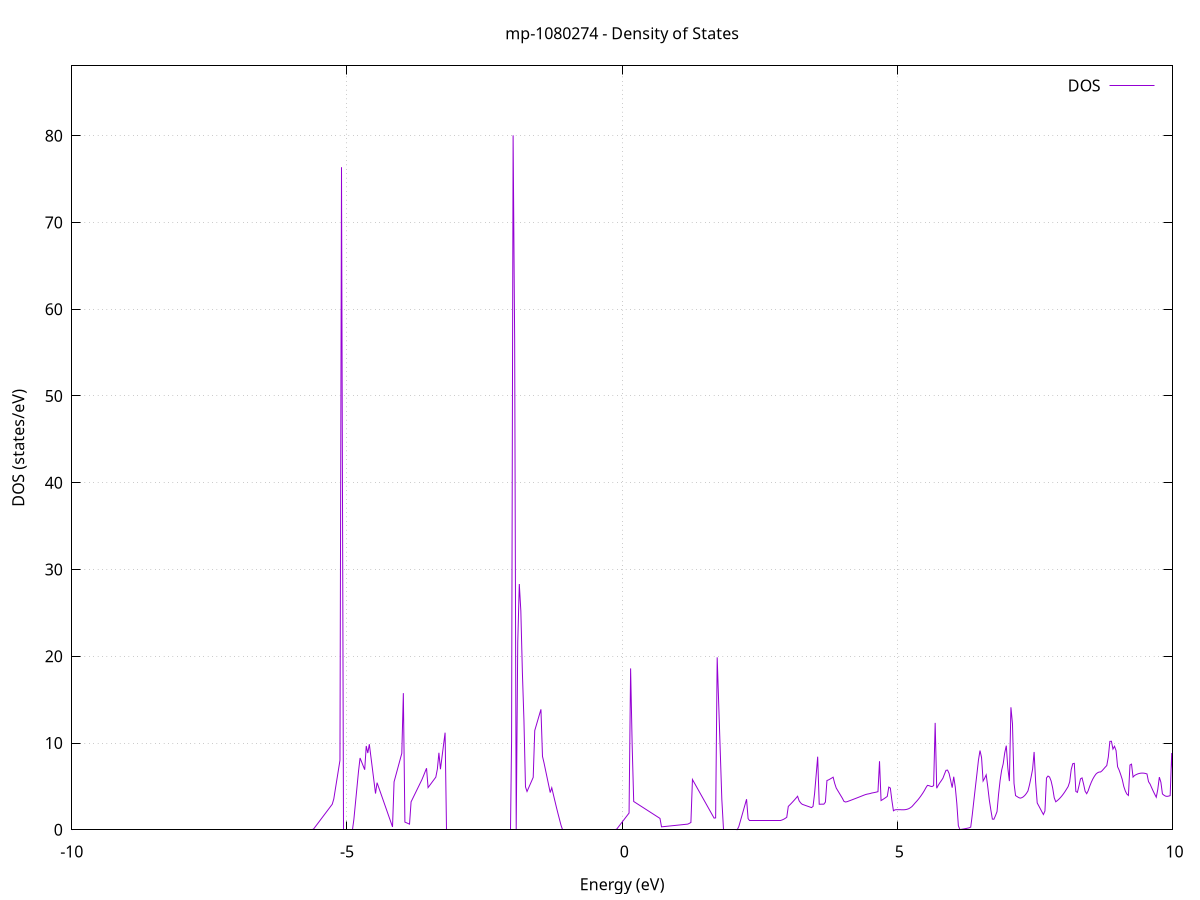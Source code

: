 set title 'mp-1080274 - Density of States'
set xlabel 'Energy (eV)'
set ylabel 'DOS (states/eV)'
set grid
set xrange [-10:10]
set yrange [0:88.042]
set xzeroaxis lt -1
set terminal png size 800,600
set output 'mp-1080274_dos_gnuplot.png'
plot '-' using 1:2 with lines title 'DOS'
-39.510800 0.000000
-39.482800 0.000000
-39.454700 0.000000
-39.426600 0.000000
-39.398500 0.000000
-39.370400 0.000000
-39.342300 0.000000
-39.314200 0.000000
-39.286100 0.000000
-39.258000 0.000000
-39.229900 0.000000
-39.201800 0.000000
-39.173700 0.000000
-39.145700 0.000000
-39.117600 0.000000
-39.089500 0.000000
-39.061400 0.000000
-39.033300 0.000000
-39.005200 0.000000
-38.977100 0.000000
-38.949000 0.000000
-38.920900 0.000000
-38.892800 0.000000
-38.864700 0.000000
-38.836700 0.000000
-38.808600 0.000000
-38.780500 0.000000
-38.752400 0.000000
-38.724300 0.000000
-38.696200 0.000000
-38.668100 0.000000
-38.640000 0.000000
-38.611900 0.000000
-38.583800 0.000000
-38.555700 0.000000
-38.527700 0.000000
-38.499600 0.000000
-38.471500 0.000000
-38.443400 0.000000
-38.415300 0.000000
-38.387200 0.000000
-38.359100 0.000000
-38.331000 0.000000
-38.302900 0.000000
-38.274800 0.000000
-38.246700 0.000000
-38.218700 0.000000
-38.190600 0.000000
-38.162500 0.000000
-38.134400 0.000000
-38.106300 0.000000
-38.078200 0.000000
-38.050100 0.000000
-38.022000 0.000000
-37.993900 0.000000
-37.965800 0.000000
-37.937700 0.000000
-37.909600 0.000000
-37.881600 0.000000
-37.853500 0.000000
-37.825400 0.000000
-37.797300 0.000000
-37.769200 0.000000
-37.741100 0.000000
-37.713000 0.000000
-37.684900 0.000000
-37.656800 0.000000
-37.628700 0.000000
-37.600600 0.000000
-37.572600 0.000000
-37.544500 0.000000
-37.516400 0.000000
-37.488300 0.000000
-37.460200 0.000000
-37.432100 0.000000
-37.404000 0.000000
-37.375900 0.000000
-37.347800 0.000000
-37.319700 0.000000
-37.291600 0.000000
-37.263600 0.000000
-37.235500 0.000000
-37.207400 0.000000
-37.179300 0.000000
-37.151200 0.000000
-37.123100 0.000000
-37.095000 0.000000
-37.066900 0.000000
-37.038800 0.000000
-37.010700 0.000000
-36.982600 0.000000
-36.954600 11.525500
-36.926500 0.000000
-36.898400 0.000000
-36.870300 0.000000
-36.842200 0.000000
-36.814100 0.000000
-36.786000 0.000000
-36.757900 0.000000
-36.729800 0.000000
-36.701700 0.000000
-36.673600 0.000000
-36.645600 0.000000
-36.617500 0.000000
-36.589400 0.000000
-36.561300 0.000000
-36.533200 0.000000
-36.505100 0.000000
-36.477000 0.000000
-36.448900 0.000000
-36.420800 0.000000
-36.392700 0.000000
-36.364600 0.000000
-36.336500 0.000000
-36.308500 0.000000
-36.280400 0.000000
-36.252300 0.000000
-36.224200 0.000000
-36.196100 0.000000
-36.168000 0.000000
-36.139900 0.000000
-36.111800 0.000000
-36.083700 0.000000
-36.055600 0.000000
-36.027500 0.000000
-35.999500 0.000000
-35.971400 0.000000
-35.943300 0.000000
-35.915200 0.000000
-35.887100 0.000000
-35.859000 0.000000
-35.830900 0.000000
-35.802800 0.000000
-35.774700 0.000000
-35.746600 0.000000
-35.718500 0.000000
-35.690500 0.000000
-35.662400 0.000000
-35.634300 0.000000
-35.606200 0.000000
-35.578100 0.000000
-35.550000 0.000000
-35.521900 0.000000
-35.493800 0.000000
-35.465700 0.000000
-35.437600 0.000000
-35.409500 0.000000
-35.381500 0.000000
-35.353400 0.000000
-35.325300 0.000000
-35.297200 0.000000
-35.269100 0.000000
-35.241000 0.000000
-35.212900 0.000000
-35.184800 0.000000
-35.156700 0.000000
-35.128600 0.000000
-35.100500 0.000000
-35.072400 0.000000
-35.044400 0.000000
-35.016300 0.000000
-34.988200 0.000000
-34.960100 0.000000
-34.932000 0.000000
-34.903900 0.000000
-34.875800 0.000000
-34.847700 0.000000
-34.819600 0.000000
-34.791500 0.000000
-34.763400 0.000000
-34.735400 0.000000
-34.707300 0.000000
-34.679200 0.000000
-34.651100 0.000000
-34.623000 0.000000
-34.594900 0.000000
-34.566800 0.000000
-34.538700 0.000000
-34.510600 0.000000
-34.482500 0.000000
-34.454400 0.000000
-34.426400 0.000000
-34.398300 0.000000
-34.370200 0.000000
-34.342100 0.000000
-34.314000 0.000000
-34.285900 0.000000
-34.257800 0.000000
-34.229700 0.000000
-34.201600 0.000000
-34.173500 0.000000
-34.145400 0.000000
-34.117400 0.000000
-34.089300 0.000000
-34.061200 0.000000
-34.033100 0.000000
-34.005000 0.000000
-33.976900 0.000000
-33.948800 0.000000
-33.920700 0.000000
-33.892600 0.000000
-33.864500 0.000000
-33.836400 0.000000
-33.808300 0.000000
-33.780300 0.000000
-33.752200 0.000000
-33.724100 0.000000
-33.696000 0.000000
-33.667900 0.000000
-33.639800 0.000000
-33.611700 0.000000
-33.583600 0.000000
-33.555500 0.000000
-33.527400 0.000000
-33.499300 0.000000
-33.471300 0.000000
-33.443200 0.000000
-33.415100 0.000000
-33.387000 0.000000
-33.358900 0.000000
-33.330800 0.000000
-33.302700 0.000000
-33.274600 0.000000
-33.246500 0.000000
-33.218400 0.000000
-33.190300 0.000000
-33.162300 0.000000
-33.134200 0.000000
-33.106100 0.000000
-33.078000 0.000000
-33.049900 0.000000
-33.021800 0.000000
-32.993700 0.000000
-32.965600 0.000000
-32.937500 0.000000
-32.909400 0.000000
-32.881300 0.000000
-32.853300 0.000000
-32.825200 0.000000
-32.797100 0.000000
-32.769000 0.000000
-32.740900 0.000000
-32.712800 0.000000
-32.684700 0.000000
-32.656600 0.000000
-32.628500 0.000000
-32.600400 0.000000
-32.572300 0.000000
-32.544300 0.000000
-32.516200 0.000000
-32.488100 0.000000
-32.460000 0.000000
-32.431900 0.000000
-32.403800 0.000000
-32.375700 0.000000
-32.347600 0.000000
-32.319500 0.000000
-32.291400 0.000000
-32.263300 0.000000
-32.235200 0.000000
-32.207200 0.000000
-32.179100 0.000000
-32.151000 0.000000
-32.122900 0.000000
-32.094800 0.000000
-32.066700 0.000000
-32.038600 0.000000
-32.010500 0.000000
-31.982400 0.000000
-31.954300 0.000000
-31.926200 0.000000
-31.898200 0.000000
-31.870100 0.000000
-31.842000 0.000000
-31.813900 0.000000
-31.785800 0.000000
-31.757700 0.000000
-31.729600 0.000000
-31.701500 0.000000
-31.673400 0.000000
-31.645300 0.000000
-31.617200 0.000000
-31.589200 0.000000
-31.561100 0.000000
-31.533000 0.000000
-31.504900 0.000000
-31.476800 0.000000
-31.448700 0.000000
-31.420600 0.000000
-31.392500 0.000000
-31.364400 0.000000
-31.336300 0.000000
-31.308200 0.000000
-31.280200 0.000000
-31.252100 0.000000
-31.224000 0.000000
-31.195900 0.000000
-31.167800 0.000000
-31.139700 0.000000
-31.111600 0.000000
-31.083500 0.000000
-31.055400 0.000000
-31.027300 0.000000
-30.999200 0.000000
-30.971100 0.000000
-30.943100 0.000000
-30.915000 0.000000
-30.886900 0.000000
-30.858800 0.000000
-30.830700 0.000000
-30.802600 0.000000
-30.774500 0.000000
-30.746400 0.000000
-30.718300 0.000000
-30.690200 0.000000
-30.662100 0.000000
-30.634100 0.000000
-30.606000 0.000000
-30.577900 0.000000
-30.549800 0.000000
-30.521700 0.000000
-30.493600 0.000000
-30.465500 0.000000
-30.437400 0.000000
-30.409300 0.000000
-30.381200 0.000000
-30.353100 0.000000
-30.325100 0.000000
-30.297000 0.000000
-30.268900 0.000000
-30.240800 0.000000
-30.212700 0.000000
-30.184600 0.000000
-30.156500 0.000000
-30.128400 0.000000
-30.100300 0.000000
-30.072200 0.000000
-30.044100 0.000000
-30.016100 0.000000
-29.988000 0.000000
-29.959900 0.000000
-29.931800 0.000000
-29.903700 0.000000
-29.875600 0.000000
-29.847500 0.000000
-29.819400 0.000000
-29.791300 0.000000
-29.763200 0.000000
-29.735100 0.000000
-29.707100 0.000000
-29.679000 0.000000
-29.650900 0.000000
-29.622800 0.000000
-29.594700 0.000000
-29.566600 0.000000
-29.538500 0.000000
-29.510400 0.000000
-29.482300 0.000000
-29.454200 0.000000
-29.426100 0.000000
-29.398000 0.000000
-29.370000 0.000000
-29.341900 0.000000
-29.313800 0.000000
-29.285700 0.000000
-29.257600 0.000000
-29.229500 0.000000
-29.201400 0.000000
-29.173300 0.000000
-29.145200 0.000000
-29.117100 0.000000
-29.089000 0.000000
-29.061000 0.000000
-29.032900 0.000000
-29.004800 0.000000
-28.976700 0.000000
-28.948600 0.000000
-28.920500 0.000000
-28.892400 0.000000
-28.864300 0.000000
-28.836200 0.000000
-28.808100 0.000000
-28.780000 0.000000
-28.752000 0.000000
-28.723900 0.000000
-28.695800 0.000000
-28.667700 0.000000
-28.639600 0.000000
-28.611500 0.000000
-28.583400 0.000000
-28.555300 0.000000
-28.527200 0.000000
-28.499100 0.000000
-28.471000 0.000000
-28.443000 0.000000
-28.414900 0.000000
-28.386800 0.000000
-28.358700 0.000000
-28.330600 0.000000
-28.302500 0.000000
-28.274400 0.000000
-28.246300 0.000000
-28.218200 0.000000
-28.190100 0.000000
-28.162000 0.000000
-28.133900 0.000000
-28.105900 0.000000
-28.077800 0.000000
-28.049700 0.000000
-28.021600 0.000000
-27.993500 0.000000
-27.965400 0.000000
-27.937300 0.000000
-27.909200 0.000000
-27.881100 0.000000
-27.853000 0.000000
-27.824900 0.000000
-27.796900 0.000000
-27.768800 0.000000
-27.740700 0.000000
-27.712600 0.000000
-27.684500 0.000000
-27.656400 0.000000
-27.628300 0.000000
-27.600200 0.000000
-27.572100 0.000000
-27.544000 0.000000
-27.515900 0.000000
-27.487900 0.000000
-27.459800 0.000000
-27.431700 0.000000
-27.403600 0.000000
-27.375500 0.000000
-27.347400 0.000000
-27.319300 0.000000
-27.291200 0.000000
-27.263100 0.000000
-27.235000 0.000000
-27.206900 0.000000
-27.178900 0.000000
-27.150800 0.000000
-27.122700 0.000000
-27.094600 0.000000
-27.066500 0.000000
-27.038400 0.000000
-27.010300 0.000000
-26.982200 0.000000
-26.954100 0.000000
-26.926000 0.000000
-26.897900 0.000000
-26.869800 0.000000
-26.841800 0.000000
-26.813700 0.000000
-26.785600 0.000000
-26.757500 0.000000
-26.729400 0.000000
-26.701300 0.000000
-26.673200 0.000000
-26.645100 0.000000
-26.617000 0.000000
-26.588900 0.000000
-26.560800 0.000000
-26.532800 0.000000
-26.504700 0.000000
-26.476600 0.000000
-26.448500 0.000000
-26.420400 0.000000
-26.392300 0.000000
-26.364200 0.000000
-26.336100 0.000000
-26.308000 0.000000
-26.279900 0.000000
-26.251800 0.000000
-26.223800 0.000000
-26.195700 0.000000
-26.167600 0.000000
-26.139500 0.000000
-26.111400 0.000000
-26.083300 0.000000
-26.055200 0.000000
-26.027100 0.000000
-25.999000 0.000000
-25.970900 0.000000
-25.942800 0.000000
-25.914800 0.000000
-25.886700 0.000000
-25.858600 0.000000
-25.830500 0.000000
-25.802400 0.000000
-25.774300 0.000000
-25.746200 0.000000
-25.718100 0.000000
-25.690000 0.000000
-25.661900 0.000000
-25.633800 0.000000
-25.605800 0.000000
-25.577700 0.000000
-25.549600 0.000000
-25.521500 0.000000
-25.493400 0.000000
-25.465300 0.000000
-25.437200 0.000000
-25.409100 0.000000
-25.381000 0.000000
-25.352900 0.000000
-25.324800 0.000000
-25.296700 0.000000
-25.268700 0.000000
-25.240600 0.000000
-25.212500 0.000000
-25.184400 0.000000
-25.156300 0.000000
-25.128200 0.000000
-25.100100 0.000000
-25.072000 0.000000
-25.043900 0.000000
-25.015800 0.000000
-24.987700 0.000000
-24.959700 0.000000
-24.931600 0.000000
-24.903500 0.000000
-24.875400 0.000000
-24.847300 0.000000
-24.819200 0.000000
-24.791100 0.000000
-24.763000 0.000000
-24.734900 0.000000
-24.706800 0.000000
-24.678700 0.000000
-24.650700 0.000000
-24.622600 0.000000
-24.594500 0.000000
-24.566400 0.000000
-24.538300 0.000000
-24.510200 0.000000
-24.482100 0.000000
-24.454000 0.000000
-24.425900 0.000000
-24.397800 0.000000
-24.369700 0.000000
-24.341700 0.000000
-24.313600 0.000000
-24.285500 0.000000
-24.257400 0.000000
-24.229300 0.000000
-24.201200 0.000000
-24.173100 0.000000
-24.145000 0.000000
-24.116900 0.000000
-24.088800 0.000000
-24.060700 0.000000
-24.032600 0.000000
-24.004600 0.000000
-23.976500 0.000000
-23.948400 0.000000
-23.920300 0.000000
-23.892200 0.000000
-23.864100 0.000000
-23.836000 0.000000
-23.807900 0.000000
-23.779800 0.000000
-23.751700 0.000000
-23.723600 0.000000
-23.695600 0.000000
-23.667500 0.000000
-23.639400 0.000000
-23.611300 0.000000
-23.583200 0.000000
-23.555100 0.000000
-23.527000 0.000000
-23.498900 0.000000
-23.470800 0.000000
-23.442700 0.000000
-23.414600 0.000000
-23.386600 0.000000
-23.358500 0.000000
-23.330400 0.000000
-23.302300 0.000000
-23.274200 0.000000
-23.246100 0.000000
-23.218000 0.000000
-23.189900 0.000000
-23.161800 0.000000
-23.133700 0.000000
-23.105600 0.000000
-23.077600 0.000000
-23.049500 0.000000
-23.021400 0.000000
-22.993300 0.000000
-22.965200 0.000000
-22.937100 0.000000
-22.909000 0.000000
-22.880900 0.000000
-22.852800 0.000000
-22.824700 0.000000
-22.796600 0.000000
-22.768600 0.000000
-22.740500 0.000000
-22.712400 0.000000
-22.684300 0.000000
-22.656200 0.000000
-22.628100 0.000000
-22.600000 0.000000
-22.571900 0.000000
-22.543800 0.000000
-22.515700 0.000000
-22.487600 0.000000
-22.459500 0.000000
-22.431500 0.000000
-22.403400 0.000000
-22.375300 0.000000
-22.347200 0.000000
-22.319100 0.000000
-22.291000 0.000000
-22.262900 0.000000
-22.234800 0.000000
-22.206700 0.000000
-22.178600 0.000000
-22.150500 0.000000
-22.122500 0.000000
-22.094400 0.000000
-22.066300 0.000000
-22.038200 0.000000
-22.010100 0.000000
-21.982000 0.000000
-21.953900 0.000000
-21.925800 0.000000
-21.897700 0.000000
-21.869600 0.000000
-21.841500 0.000000
-21.813500 0.000000
-21.785400 0.000000
-21.757300 0.000000
-21.729200 0.000000
-21.701100 0.000000
-21.673000 0.000000
-21.644900 0.000000
-21.616800 0.000000
-21.588700 0.000000
-21.560600 0.000000
-21.532500 0.000000
-21.504500 0.000000
-21.476400 0.000000
-21.448300 0.000000
-21.420200 0.000000
-21.392100 0.000000
-21.364000 0.000000
-21.335900 0.000000
-21.307800 0.000000
-21.279700 0.000000
-21.251600 0.000000
-21.223500 0.000000
-21.195400 0.000000
-21.167400 0.000000
-21.139300 0.000000
-21.111200 0.000000
-21.083100 0.000000
-21.055000 0.000000
-21.026900 0.000000
-20.998800 0.000000
-20.970700 0.000000
-20.942600 0.000000
-20.914500 0.000000
-20.886400 0.000000
-20.858400 0.000000
-20.830300 0.000000
-20.802200 0.000000
-20.774100 0.000000
-20.746000 0.000000
-20.717900 0.000000
-20.689800 0.000000
-20.661700 0.000000
-20.633600 0.000000
-20.605500 0.000000
-20.577400 0.000000
-20.549400 0.000000
-20.521300 0.000000
-20.493200 0.000000
-20.465100 0.000000
-20.437000 0.000000
-20.408900 0.000000
-20.380800 0.000000
-20.352700 0.000000
-20.324600 0.000000
-20.296500 0.000000
-20.268400 0.000000
-20.240400 0.000000
-20.212300 0.000000
-20.184200 0.000000
-20.156100 0.000000
-20.128000 0.000000
-20.099900 0.000000
-20.071800 0.000000
-20.043700 0.000000
-20.015600 1.793600
-19.987500 4.795000
-19.959400 7.796400
-19.931300 10.797700
-19.903300 6.109500
-19.875200 6.055800
-19.847100 6.002200
-19.819000 11.874600
-19.790900 18.610400
-19.762800 0.000000
-19.734700 0.000000
-19.706600 24.601300
-19.678500 21.404300
-19.650400 6.452600
-19.622300 11.777200
-19.594300 13.767900
-19.566200 15.758600
-19.538100 14.126300
-19.510000 7.632500
-19.481900 8.282800
-19.453800 0.000000
-19.425700 0.000000
-19.397600 0.000000
-19.369500 0.000000
-19.341400 0.000000
-19.313300 0.000000
-19.285300 0.000000
-19.257200 0.000000
-19.229100 0.000000
-19.201000 0.000000
-19.172900 0.000000
-19.144800 0.000000
-19.116700 0.000000
-19.088600 0.000000
-19.060500 0.000000
-19.032400 0.000000
-19.004300 0.000000
-18.976300 0.000000
-18.948200 0.000000
-18.920100 0.000000
-18.892000 0.000000
-18.863900 0.000000
-18.835800 0.000000
-18.807700 0.000000
-18.779600 0.000000
-18.751500 0.000000
-18.723400 0.000000
-18.695300 0.000000
-18.667300 0.000000
-18.639200 0.000000
-18.611100 0.000000
-18.583000 0.000000
-18.554900 0.000000
-18.526800 0.000000
-18.498700 0.000000
-18.470600 0.000000
-18.442500 0.000000
-18.414400 0.000000
-18.386300 0.000000
-18.358200 0.000000
-18.330200 0.000000
-18.302100 0.000000
-18.274000 0.000000
-18.245900 0.000000
-18.217800 0.000000
-18.189700 0.000000
-18.161600 0.000000
-18.133500 0.000000
-18.105400 0.000000
-18.077300 0.000000
-18.049200 0.000000
-18.021200 0.000000
-17.993100 0.000000
-17.965000 0.000000
-17.936900 0.000000
-17.908800 0.000000
-17.880700 0.000000
-17.852600 0.000000
-17.824500 0.000000
-17.796400 0.000000
-17.768300 0.000000
-17.740200 0.000000
-17.712200 0.000000
-17.684100 0.000000
-17.656000 0.000000
-17.627900 0.000000
-17.599800 0.000000
-17.571700 0.000000
-17.543600 0.000000
-17.515500 0.000000
-17.487400 0.000000
-17.459300 0.000000
-17.431200 0.000000
-17.403200 0.000000
-17.375100 0.000000
-17.347000 0.000000
-17.318900 0.000000
-17.290800 0.000000
-17.262700 0.000000
-17.234600 0.000000
-17.206500 0.000000
-17.178400 0.000000
-17.150300 0.000000
-17.122200 0.000000
-17.094100 0.000000
-17.066100 0.000000
-17.038000 0.000000
-17.009900 0.000000
-16.981800 0.000000
-16.953700 0.000000
-16.925600 0.000000
-16.897500 0.000000
-16.869400 0.000000
-16.841300 0.000000
-16.813200 0.000000
-16.785100 0.000000
-16.757100 0.000000
-16.729000 0.000000
-16.700900 0.000000
-16.672800 0.000000
-16.644700 0.000000
-16.616600 0.000000
-16.588500 0.000000
-16.560400 0.000000
-16.532300 0.000000
-16.504200 0.000000
-16.476100 0.000000
-16.448100 0.000000
-16.420000 0.000000
-16.391900 0.000000
-16.363800 0.000000
-16.335700 0.000000
-16.307600 0.000000
-16.279500 0.000000
-16.251400 0.000000
-16.223300 0.000000
-16.195200 0.000000
-16.167100 0.000000
-16.139100 0.000000
-16.111000 0.000000
-16.082900 0.000000
-16.054800 0.000000
-16.026700 0.000000
-15.998600 0.000000
-15.970500 0.000000
-15.942400 0.000000
-15.914300 0.000000
-15.886200 0.000000
-15.858100 0.000000
-15.830000 0.000000
-15.802000 0.000000
-15.773900 0.000000
-15.745800 0.000000
-15.717700 0.000000
-15.689600 0.000000
-15.661500 0.000000
-15.633400 0.000000
-15.605300 0.000000
-15.577200 0.000000
-15.549100 0.000000
-15.521000 0.000000
-15.493000 0.000000
-15.464900 0.000000
-15.436800 0.000000
-15.408700 0.000000
-15.380600 0.000000
-15.352500 0.000000
-15.324400 0.000000
-15.296300 0.000000
-15.268200 0.000000
-15.240100 0.000000
-15.212000 0.000000
-15.184000 0.000000
-15.155900 0.000000
-15.127800 0.000000
-15.099700 0.000000
-15.071600 0.000000
-15.043500 0.000000
-15.015400 0.000000
-14.987300 0.000000
-14.959200 0.000000
-14.931100 0.000000
-14.903000 0.000000
-14.875000 0.000000
-14.846900 0.000000
-14.818800 0.000000
-14.790700 0.000000
-14.762600 0.000000
-14.734500 0.000000
-14.706400 0.000000
-14.678300 0.000000
-14.650200 0.000000
-14.622100 0.000000
-14.594000 0.000000
-14.566000 0.000000
-14.537900 0.000000
-14.509800 0.000000
-14.481700 0.000000
-14.453600 0.075400
-14.425500 0.196500
-14.397400 0.317500
-14.369300 0.438600
-14.341200 0.559700
-14.313100 0.680700
-14.285000 0.801800
-14.256900 0.922900
-14.228900 1.043900
-14.200800 1.165000
-14.172700 1.643700
-14.144600 3.256000
-14.116500 4.868400
-14.088400 6.480700
-14.060300 8.093000
-14.032200 10.351100
-14.004100 8.689500
-13.976000 7.027900
-13.947900 5.366300
-13.919900 3.704700
-13.891800 0.000000
-13.863700 0.000000
-13.835600 0.000000
-13.807500 0.000000
-13.779400 0.000000
-13.751300 0.000000
-13.723200 16.521400
-13.695100 11.126300
-13.667000 9.741900
-13.638900 8.489000
-13.610900 7.236000
-13.582800 5.983100
-13.554700 4.730200
-13.526600 3.477200
-13.498500 2.543400
-13.470400 1.762600
-13.442300 0.981700
-13.414200 0.200900
-13.386100 0.000000
-13.358000 0.000000
-13.329900 0.000000
-13.301900 0.000000
-13.273800 0.000000
-13.245700 0.000000
-13.217600 0.000000
-13.189500 0.000000
-13.161400 0.000000
-13.133300 0.000000
-13.105200 0.000000
-13.077100 0.000000
-13.049000 0.000000
-13.020900 0.000000
-12.992800 0.000000
-12.964800 0.000000
-12.936700 0.000000
-12.908600 0.000000
-12.880500 0.000000
-12.852400 0.000000
-12.824300 0.000000
-12.796200 0.000000
-12.768100 0.000000
-12.740000 0.000000
-12.711900 0.000000
-12.683800 0.000000
-12.655800 0.000000
-12.627700 0.000000
-12.599600 0.000000
-12.571500 0.000000
-12.543400 0.000000
-12.515300 0.000000
-12.487200 0.000000
-12.459100 0.000000
-12.431000 0.000000
-12.402900 0.000000
-12.374800 0.000000
-12.346800 0.000000
-12.318700 0.000000
-12.290600 0.000000
-12.262500 0.000000
-12.234400 0.000000
-12.206300 0.000000
-12.178200 0.000000
-12.150100 0.000000
-12.122000 0.000000
-12.093900 0.000000
-12.065800 0.000000
-12.037800 0.000000
-12.009700 0.000000
-11.981600 0.000000
-11.953500 0.000000
-11.925400 0.000000
-11.897300 0.000000
-11.869200 0.000000
-11.841100 0.000000
-11.813000 0.000000
-11.784900 0.000000
-11.756800 0.000000
-11.728800 0.000000
-11.700700 0.000000
-11.672600 0.000000
-11.644500 0.000000
-11.616400 0.000000
-11.588300 0.000000
-11.560200 0.000000
-11.532100 0.000000
-11.504000 0.000000
-11.475900 0.000000
-11.447800 0.000000
-11.419700 0.000000
-11.391700 0.000000
-11.363600 0.000000
-11.335500 0.000000
-11.307400 0.000000
-11.279300 0.000000
-11.251200 0.000000
-11.223100 0.000000
-11.195000 0.000000
-11.166900 0.000000
-11.138800 0.000000
-11.110700 0.000000
-11.082700 0.000000
-11.054600 0.000000
-11.026500 0.000000
-10.998400 0.000000
-10.970300 0.000000
-10.942200 0.000000
-10.914100 0.000000
-10.886000 0.000000
-10.857900 0.000000
-10.829800 0.000000
-10.801700 0.000000
-10.773700 0.000000
-10.745600 0.000000
-10.717500 0.000000
-10.689400 0.000000
-10.661300 0.000000
-10.633200 0.000000
-10.605100 0.000000
-10.577000 0.000000
-10.548900 0.000000
-10.520800 0.000000
-10.492700 0.000000
-10.464700 0.000000
-10.436600 0.000000
-10.408500 0.000000
-10.380400 0.000000
-10.352300 0.000000
-10.324200 0.000000
-10.296100 0.000000
-10.268000 0.000000
-10.239900 0.000000
-10.211800 0.000000
-10.183700 0.000000
-10.155600 0.000000
-10.127600 0.000000
-10.099500 0.000000
-10.071400 0.000000
-10.043300 0.000000
-10.015200 0.000000
-9.987100 0.000000
-9.959000 0.000000
-9.930900 0.000000
-9.902800 0.000000
-9.874700 0.000000
-9.846600 0.000000
-9.818600 0.000000
-9.790500 0.000000
-9.762400 0.000000
-9.734300 0.000000
-9.706200 0.000000
-9.678100 0.000000
-9.650000 0.000000
-9.621900 0.000000
-9.593800 0.000000
-9.565700 0.000000
-9.537600 0.000000
-9.509600 0.000000
-9.481500 0.000000
-9.453400 0.000000
-9.425300 0.000000
-9.397200 0.000000
-9.369100 0.000000
-9.341000 0.000000
-9.312900 0.000000
-9.284800 0.000000
-9.256700 0.000000
-9.228600 0.000000
-9.200600 0.000000
-9.172500 0.000000
-9.144400 0.000000
-9.116300 0.000000
-9.088200 0.000000
-9.060100 0.000000
-9.032000 0.000000
-9.003900 0.000000
-8.975800 0.000000
-8.947700 0.000000
-8.919600 0.000000
-8.891500 0.000000
-8.863500 0.000000
-8.835400 0.000000
-8.807300 0.000000
-8.779200 0.000000
-8.751100 0.000000
-8.723000 0.000000
-8.694900 0.000000
-8.666800 0.000000
-8.638700 0.000000
-8.610600 0.000000
-8.582500 0.000000
-8.554500 0.000000
-8.526400 0.000000
-8.498300 0.000000
-8.470200 0.000000
-8.442100 0.000000
-8.414000 0.000000
-8.385900 0.000000
-8.357800 0.000000
-8.329700 0.000000
-8.301600 0.000000
-8.273500 0.000000
-8.245500 0.000000
-8.217400 0.000000
-8.189300 0.000000
-8.161200 0.000000
-8.133100 0.000000
-8.105000 0.000000
-8.076900 0.000000
-8.048800 0.000000
-8.020700 0.000000
-7.992600 0.000000
-7.964500 0.000000
-7.936500 0.000000
-7.908400 0.000000
-7.880300 0.000000
-7.852200 0.000000
-7.824100 0.000000
-7.796000 0.000000
-7.767900 0.000000
-7.739800 0.000000
-7.711700 0.000000
-7.683600 0.000000
-7.655500 0.000000
-7.627500 0.000000
-7.599400 0.000000
-7.571300 0.000000
-7.543200 0.000000
-7.515100 0.000000
-7.487000 0.000000
-7.458900 0.000000
-7.430800 0.000000
-7.402700 0.000000
-7.374600 0.000000
-7.346500 0.000000
-7.318400 0.000000
-7.290400 0.000000
-7.262300 0.000000
-7.234200 0.000000
-7.206100 0.000000
-7.178000 0.000000
-7.149900 0.000000
-7.121800 0.000000
-7.093700 0.000000
-7.065600 0.000000
-7.037500 0.000000
-7.009400 0.000000
-6.981400 0.000000
-6.953300 0.000000
-6.925200 0.000000
-6.897100 0.000000
-6.869000 0.000000
-6.840900 0.000000
-6.812800 0.000000
-6.784700 0.000000
-6.756600 0.000000
-6.728500 0.000000
-6.700400 0.000000
-6.672400 0.000000
-6.644300 0.000000
-6.616200 0.000000
-6.588100 0.000000
-6.560000 0.000000
-6.531900 0.000000
-6.503800 0.000000
-6.475700 0.000000
-6.447600 0.000000
-6.419500 0.000000
-6.391400 0.000000
-6.363400 0.000000
-6.335300 0.000000
-6.307200 0.000000
-6.279100 0.000000
-6.251000 0.000000
-6.222900 0.000000
-6.194800 0.000000
-6.166700 0.000000
-6.138600 0.000000
-6.110500 0.000000
-6.082400 0.000000
-6.054300 0.000000
-6.026300 0.000000
-5.998200 0.000000
-5.970100 0.000000
-5.942000 0.000000
-5.913900 0.000000
-5.885800 0.000000
-5.857700 0.000000
-5.829600 0.000000
-5.801500 0.000000
-5.773400 0.000000
-5.745300 0.000000
-5.717300 0.000000
-5.689200 0.000000
-5.661100 0.000000
-5.633000 0.000000
-5.604900 0.101700
-5.576800 0.338300
-5.548700 0.574900
-5.520600 0.811600
-5.492500 1.048200
-5.464400 1.284800
-5.436300 1.521500
-5.408300 1.758100
-5.380200 1.994700
-5.352100 2.231300
-5.324000 2.468000
-5.295900 2.704600
-5.267800 2.941200
-5.239700 3.546400
-5.211600 4.660800
-5.183500 5.775300
-5.155400 6.889700
-5.127300 8.004200
-5.099300 76.362400
-5.071200 0.000000
-5.043100 0.000000
-5.015000 0.000000
-4.986900 0.000000
-4.958800 0.000000
-4.930700 0.000000
-4.902600 0.000000
-4.874500 1.198900
-4.846400 3.044400
-4.818300 4.889900
-4.790300 6.735500
-4.762200 8.273200
-4.734100 7.823700
-4.706000 7.374200
-4.677900 6.924700
-4.649800 9.657600
-4.621700 8.841100
-4.593600 9.859000
-4.565500 8.438200
-4.537400 7.017400
-4.509300 5.596500
-4.481200 4.175700
-4.453200 5.426100
-4.425100 4.916600
-4.397000 4.407000
-4.368900 3.897400
-4.340800 3.387900
-4.312700 2.878300
-4.284600 2.368700
-4.256500 1.859200
-4.228400 1.349600
-4.200300 0.840100
-4.172200 0.330500
-4.144200 5.524900
-4.116100 6.182200
-4.088000 6.839400
-4.059900 7.496700
-4.031800 8.153900
-4.003700 8.811200
-3.975600 15.748200
-3.947500 0.887200
-3.919400 0.807900
-3.891300 0.728700
-3.863200 0.649400
-3.835200 3.216200
-3.807100 3.581700
-3.779000 3.947200
-3.750900 4.312700
-3.722800 4.678200
-3.694700 5.043800
-3.666600 5.409300
-3.638500 5.774800
-3.610400 6.204500
-3.582300 6.649300
-3.554200 7.094100
-3.526200 4.861400
-3.498100 5.102100
-3.470000 5.342800
-3.441900 5.583500
-3.413800 5.824200
-3.385700 6.064900
-3.357600 6.993700
-3.329500 8.874200
-3.301400 6.978800
-3.273300 8.383000
-3.245200 9.787300
-3.217100 11.191500
-3.189100 0.000000
-3.161000 0.000000
-3.132900 0.000000
-3.104800 0.000000
-3.076700 0.000000
-3.048600 0.000000
-3.020500 0.000000
-2.992400 0.000000
-2.964300 0.000000
-2.936200 0.000000
-2.908100 0.000000
-2.880100 0.000000
-2.852000 0.000000
-2.823900 0.000000
-2.795800 0.000000
-2.767700 0.000000
-2.739600 0.000000
-2.711500 0.000000
-2.683400 0.000000
-2.655300 0.000000
-2.627200 0.000000
-2.599100 0.000000
-2.571100 0.000000
-2.543000 0.000000
-2.514900 0.000000
-2.486800 0.000000
-2.458700 0.000000
-2.430600 0.000000
-2.402500 0.000000
-2.374400 0.000000
-2.346300 0.000000
-2.318200 0.000000
-2.290100 0.000000
-2.262100 0.000000
-2.234000 0.000000
-2.205900 0.000000
-2.177800 0.000000
-2.149700 0.000000
-2.121600 0.000000
-2.093500 0.000000
-2.065400 0.000000
-2.037300 0.000000
-2.009200 10.214800
-1.981100 80.038300
-1.953000 56.404700
-1.925000 0.000000
-1.896900 21.554400
-1.868800 28.324600
-1.840700 25.217500
-1.812600 18.124300
-1.784500 12.657100
-1.756400 4.947000
-1.728300 4.412100
-1.700200 4.818800
-1.672100 5.225600
-1.644000 5.632300
-1.616000 6.039000
-1.587900 11.439500
-1.559800 12.049800
-1.531700 12.660100
-1.503600 13.270400
-1.475500 13.880600
-1.447400 8.464900
-1.419300 7.701700
-1.391200 6.849000
-1.363100 5.996400
-1.335000 5.143800
-1.307000 4.291100
-1.278900 4.840800
-1.250800 4.092600
-1.222700 3.344500
-1.194600 2.596400
-1.166500 1.887500
-1.138400 1.201600
-1.110300 0.515700
-1.082200 0.000000
-1.054100 0.000000
-1.026000 0.000000
-0.998000 0.000000
-0.969900 0.000000
-0.941800 0.000000
-0.913700 0.000000
-0.885600 0.000000
-0.857500 0.000000
-0.829400 0.000000
-0.801300 0.000000
-0.773200 0.000000
-0.745100 0.000000
-0.717000 0.000000
-0.689000 0.000000
-0.660900 0.000000
-0.632800 0.000000
-0.604700 0.000000
-0.576600 0.000000
-0.548500 0.000000
-0.520400 0.000000
-0.492300 0.000000
-0.464200 0.000000
-0.436100 0.000000
-0.408000 0.000000
-0.379900 0.000000
-0.351900 0.000000
-0.323800 0.000000
-0.295700 0.000000
-0.267600 0.000000
-0.239500 0.000000
-0.211400 0.000000
-0.183300 0.000000
-0.155200 0.000000
-0.127100 0.000000
-0.099000 0.071600
-0.070900 0.303500
-0.042900 0.535400
-0.014800 0.767300
0.013300 0.999200
0.041400 1.231100
0.069500 1.463000
0.097600 1.694900
0.125700 1.926800
0.153800 18.600500
0.181900 9.765300
0.210000 3.260000
0.238100 3.145300
0.266100 3.030600
0.294200 2.916000
0.322300 2.801300
0.350400 2.686700
0.378500 2.572000
0.406600 2.457300
0.434700 2.342700
0.462800 2.228000
0.490900 2.113300
0.519000 1.998700
0.547100 1.884000
0.575100 1.769300
0.603200 1.654700
0.631300 1.540000
0.659400 1.425400
0.687500 1.310700
0.715600 0.338200
0.743700 0.356800
0.771800 0.375300
0.799900 0.393800
0.828000 0.412300
0.856100 0.430800
0.884200 0.449300
0.912200 0.467900
0.940300 0.486400
0.968400 0.504900
0.996500 0.523400
1.024600 0.541900
1.052700 0.560400
1.080800 0.579000
1.108900 0.597500
1.137000 0.616000
1.165100 0.634500
1.193200 0.653000
1.221200 0.742100
1.249300 0.837000
1.277400 5.794000
1.305500 5.476200
1.333600 5.158500
1.361700 4.840800
1.389800 4.523000
1.417900 4.205300
1.446000 3.887600
1.474100 3.569800
1.502200 3.252100
1.530200 2.934400
1.558300 2.616600
1.586400 2.298900
1.614500 1.981200
1.642600 1.663400
1.670700 1.345700
1.698800 1.367800
1.726900 19.870800
1.755000 14.415100
1.783100 8.959500
1.811200 3.503800
1.839200 0.000000
1.867300 0.000000
1.895400 0.000000
1.923500 0.000000
1.951600 0.000000
1.979700 0.000000
2.007800 0.000000
2.035900 0.000000
2.064000 0.000000
2.092100 0.015400
2.120200 0.379500
2.148200 1.003300
2.176300 1.629500
2.204400 2.258100
2.232500 2.889200
2.260600 3.522700
2.288700 1.286500
2.316800 1.038800
2.344900 1.038800
2.373000 1.038800
2.401100 1.038800
2.429200 1.038800
2.457300 1.038800
2.485300 1.038800
2.513400 1.038800
2.541500 1.038800
2.569600 1.038800
2.597700 1.038800
2.625800 1.038800
2.653900 1.038800
2.682000 1.038800
2.710100 1.038800
2.738200 1.038800
2.766300 1.038800
2.794300 1.038800
2.822400 1.038800
2.850500 1.038800
2.878600 1.070000
2.906700 1.130400
2.934800 1.212100
2.962900 1.315000
2.991000 1.439200
3.019100 2.695800
3.047200 2.871600
3.075300 3.055000
3.103300 3.246000
3.131400 3.444500
3.159500 3.650600
3.187600 3.864200
3.215700 3.341700
3.243800 3.096400
3.271900 2.937300
3.300000 2.873700
3.328100 2.810200
3.356200 2.746800
3.384300 2.683400
3.412300 2.620200
3.440400 2.557000
3.468500 2.692000
3.496600 4.163900
3.524700 6.271000
3.552800 8.420000
3.580900 2.944700
3.609000 2.946900
3.637100 2.949300
3.665200 2.951700
3.693300 3.191300
3.721400 5.677000
3.749400 5.746200
3.777500 5.846000
3.805600 5.951000
3.833700 6.060700
3.861800 5.348800
3.889900 4.811900
3.918000 4.515800
3.946100 4.218800
3.974200 3.921000
4.002300 3.622300
4.030400 3.275600
4.058400 3.200300
4.086500 3.238300
4.114600 3.303500
4.142700 3.370700
4.170800 3.438300
4.198900 3.506400
4.227000 3.575000
4.255100 3.644000
4.283200 3.713500
4.311300 3.783500
4.339400 3.854000
4.367400 3.924900
4.395500 3.996300
4.423600 4.060300
4.451700 4.108900
4.479800 4.142300
4.507900 4.180600
4.536000 4.236200
4.564100 4.268900
4.592200 4.305400
4.620300 4.345700
4.648400 4.389900
4.676400 7.903400
4.704500 3.367000
4.732600 3.472900
4.760700 3.589500
4.788800 3.713600
4.816900 3.841200
4.845000 4.915400
4.873100 4.807000
4.901200 3.384900
4.929300 2.189200
4.957400 2.297600
4.985500 2.317800
5.013500 2.314300
5.041600 2.311600
5.069700 2.309600
5.097800 2.308400
5.125900 2.309200
5.154000 2.328500
5.182100 2.371600
5.210200 2.438700
5.238300 2.544300
5.266400 2.679200
5.294500 2.878200
5.322500 3.087100
5.350600 3.278700
5.378700 3.488200
5.406800 3.715600
5.434900 3.961000
5.463000 4.224300
5.491100 4.513600
5.519200 4.843000
5.547300 5.116500
5.575400 5.085200
5.603500 5.014200
5.631500 4.980900
5.659600 5.091900
5.687700 12.320700
5.715800 4.789600
5.743900 5.124000
5.772000 5.412600
5.800100 5.666300
5.828200 5.936400
5.856300 6.406500
5.884400 6.848700
5.912500 6.879200
5.940500 6.498100
5.968600 5.705300
5.996700 4.854300
6.024800 6.112600
6.052900 4.928900
6.081000 3.045100
6.109100 0.464900
6.137200 0.026000
6.165300 0.051400
6.193400 0.080200
6.221500 0.112200
6.249500 0.147500
6.277600 0.186100
6.305700 0.228000
6.333800 0.309100
6.361900 1.720000
6.390000 3.324900
6.418100 4.896000
6.446200 6.433500
6.474300 8.034200
6.502400 9.132900
6.530500 8.327400
6.558600 5.617800
6.586600 5.938900
6.614700 6.328400
6.642800 4.980700
6.670900 3.464800
6.699000 2.294900
6.727100 1.228800
6.755200 1.215000
6.783300 1.624400
6.811400 2.089900
6.839500 4.079900
6.867600 5.688000
6.895600 6.862500
6.923700 7.603300
6.951800 8.873000
6.979900 9.693900
7.008000 7.118900
7.036100 5.611500
7.064200 14.115200
7.092300 12.223600
7.120400 5.352900
7.148500 3.939400
7.176600 3.824300
7.204600 3.712200
7.232700 3.646700
7.260800 3.693100
7.288900 3.798400
7.317000 3.962600
7.345100 4.185800
7.373200 4.467800
7.401300 5.168600
7.429400 6.033800
7.457500 6.961800
7.485600 8.965600
7.513600 5.445200
7.541700 3.093700
7.569800 2.760800
7.597900 2.425200
7.626000 2.087100
7.654100 1.757200
7.682200 2.165800
7.710300 5.969200
7.738400 6.192500
7.766500 6.075400
7.794600 5.617900
7.822700 4.820100
7.850700 3.700900
7.878800 3.226000
7.906900 3.360300
7.935000 3.519700
7.963100 3.704100
7.991200 3.913500
8.019300 4.147900
8.047400 4.407400
8.075500 4.690700
8.103600 4.980000
8.131700 5.523700
8.159700 6.948200
8.187800 7.613300
8.215900 7.654600
8.244000 4.416900
8.272100 4.309200
8.300200 5.058000
8.328300 5.867600
8.356400 5.979800
8.384500 5.262300
8.412600 4.440700
8.440700 4.159700
8.468700 4.512600
8.496800 5.032000
8.524900 5.481200
8.553000 5.860000
8.581100 6.168500
8.609200 6.420200
8.637300 6.570400
8.665400 6.650900
8.693500 6.661600
8.721600 6.809700
8.749700 7.011400
8.777700 7.215100
8.805800 7.401700
8.833900 8.394500
8.862000 10.189100
8.890100 10.204700
8.918200 9.299800
8.946300 9.626000
8.974400 9.128900
9.002500 7.263800
9.030600 6.872200
9.058700 6.363700
9.086800 5.802600
9.114800 4.997000
9.142900 4.467300
9.171000 4.115300
9.199100 3.955300
9.227200 7.462500
9.255300 7.564800
9.283400 6.073700
9.311500 6.258600
9.339600 6.358600
9.367700 6.436300
9.395800 6.491700
9.423800 6.525000
9.451900 6.536000
9.480000 6.524800
9.508100 6.491300
9.536200 6.435700
9.564300 5.545800
9.592400 5.267900
9.620500 4.861100
9.648600 4.465200
9.676700 4.100100
9.704800 3.748000
9.732800 4.655300
9.760900 6.069300
9.789000 5.478500
9.817100 4.133100
9.845200 3.984600
9.873300 3.879700
9.901400 3.849100
9.929500 3.881400
9.957600 3.934700
9.985700 8.849600
10.013800 5.194100
10.041800 5.321900
10.069900 5.449600
10.098000 5.577300
10.126100 5.704900
10.154200 5.840800
10.182300 5.981000
10.210400 6.121200
10.238500 6.261200
10.266600 6.401200
10.294700 5.362500
10.322800 4.527300
10.350800 4.771100
10.378900 4.950200
10.407000 5.064600
10.435100 5.086400
10.463200 4.968700
10.491300 4.691600
10.519400 4.614000
10.547500 4.621600
10.575600 4.455800
10.603700 4.144200
10.631800 4.017300
10.659900 3.910100
10.687900 3.791200
10.716000 3.660500
10.744100 3.511200
10.772200 3.330400
10.800300 3.143600
10.828400 3.061100
10.856500 3.202300
10.884600 3.462800
10.912700 3.772100
10.940800 4.029900
10.968900 4.236300
10.996900 4.391300
11.025000 4.550600
11.053100 4.925500
11.081200 5.181600
11.109300 5.316900
11.137400 5.502700
11.165500 5.675300
11.193600 5.827200
11.221700 5.958600
11.249800 6.053500
11.277900 6.083600
11.305900 6.061200
11.334000 5.983100
11.362100 5.851000
11.390200 5.709100
11.418300 5.587200
11.446400 5.575100
11.474500 5.583400
11.502600 5.560000
11.530700 6.376700
11.558800 7.690000
11.586900 8.606500
11.614900 9.126000
11.643000 9.233800
11.671100 8.951100
11.699200 8.517300
11.727300 6.891300
11.755400 6.485900
11.783500 6.073100
11.811600 5.676200
11.839700 5.295100
11.867800 8.050100
11.895900 7.723700
11.924000 7.330000
11.952000 7.054700
11.980100 6.838600
12.008200 6.631200
12.036300 6.417200
12.064400 6.135700
12.092500 5.816700
12.120600 5.459600
12.148700 5.064400
12.176800 6.295500
12.204900 9.461900
12.233000 11.587600
12.261000 14.266100
12.289100 8.975700
12.317200 8.071000
12.345300 7.330700
12.373400 6.839600
12.401500 6.473800
12.429600 4.918500
12.457700 4.019200
12.485800 4.111900
12.513900 4.280600
12.542000 4.594800
12.570000 4.940400
12.598100 5.308300
12.626200 5.773600
12.654300 6.183500
12.682400 6.282800
12.710500 6.088300
12.738600 5.597400
12.766700 4.778400
12.794800 3.667300
12.822900 3.480100
12.851000 3.308100
12.879000 3.140800
12.907100 2.978100
12.935200 2.820100
12.963300 2.666700
12.991400 2.518100
13.019500 2.374000
13.047600 2.234700
13.075700 2.057600
13.103800 1.826100
13.131900 1.598200
13.160000 1.373500
13.188000 1.151900
13.216100 1.061900
13.244200 0.989400
13.272300 0.916700
13.300400 0.843800
13.328500 0.770800
13.356600 0.697600
13.384700 0.642900
13.412800 0.600800
13.440900 0.566500
13.469000 0.532100
13.497100 0.497600
13.525100 0.463000
13.553200 0.428400
13.581300 0.393700
13.609400 0.364900
13.637500 0.338200
13.665600 0.312400
13.693700 0.287500
13.721800 0.263600
13.749900 0.240700
13.778000 0.218700
13.806100 0.200000
13.834100 0.181200
13.862200 0.162500
13.890300 0.143700
13.918400 0.124900
13.946500 0.106000
13.974600 0.087100
14.002700 0.068200
14.030800 0.049200
14.058900 0.030200
14.087000 0.011100
14.115100 0.000300
14.143100 0.000000
14.171200 0.000000
14.199300 0.000000
14.227400 0.000000
14.255500 0.000000
14.283600 0.000000
14.311700 0.000000
14.339800 0.000000
14.367900 0.000000
14.396000 0.000000
14.424100 0.000000
14.452100 0.000000
14.480200 0.000000
14.508300 0.000000
14.536400 0.000000
14.564500 0.000000
14.592600 0.000000
14.620700 0.000000
14.648800 0.000000
14.676900 0.000000
14.705000 0.000000
14.733100 0.000000
14.761200 0.000000
14.789200 0.000000
14.817300 0.000000
14.845400 0.000000
14.873500 0.000000
14.901600 0.000000
14.929700 0.000000
14.957800 0.000000
14.985900 0.000000
15.014000 0.000000
15.042100 0.000000
15.070200 0.000000
15.098200 0.000000
15.126300 0.000000
15.154400 0.000000
15.182500 0.000000
15.210600 0.000000
15.238700 0.000000
15.266800 0.000000
15.294900 0.000000
15.323000 0.000000
15.351100 0.000000
15.379200 0.000000
15.407200 0.000000
15.435300 0.000000
15.463400 0.000000
15.491500 0.000000
15.519600 0.000000
15.547700 0.000000
15.575800 0.000000
15.603900 0.000000
15.632000 0.000000
15.660100 0.000000
15.688200 0.000000
15.716200 0.000000
15.744300 0.000000
15.772400 0.000000
15.800500 0.000000
15.828600 0.000000
15.856700 0.000000
15.884800 0.000000
15.912900 0.000000
15.941000 0.000000
15.969100 0.000000
15.997200 0.000000
16.025300 0.000000
16.053300 0.000000
16.081400 0.000000
16.109500 0.000000
16.137600 0.000000
16.165700 0.000000
16.193800 0.000000
16.221900 0.000000
16.250000 0.000000
16.278100 0.000000
16.306200 0.000000
16.334300 0.000000
16.362300 0.000000
16.390400 0.000000
16.418500 0.000000
16.446600 0.000000
16.474700 0.000000
16.502800 0.000000
16.530900 0.000000
16.559000 0.000000
16.587100 0.000000
16.615200 0.000000
16.643300 0.000000
16.671300 0.000000
e
